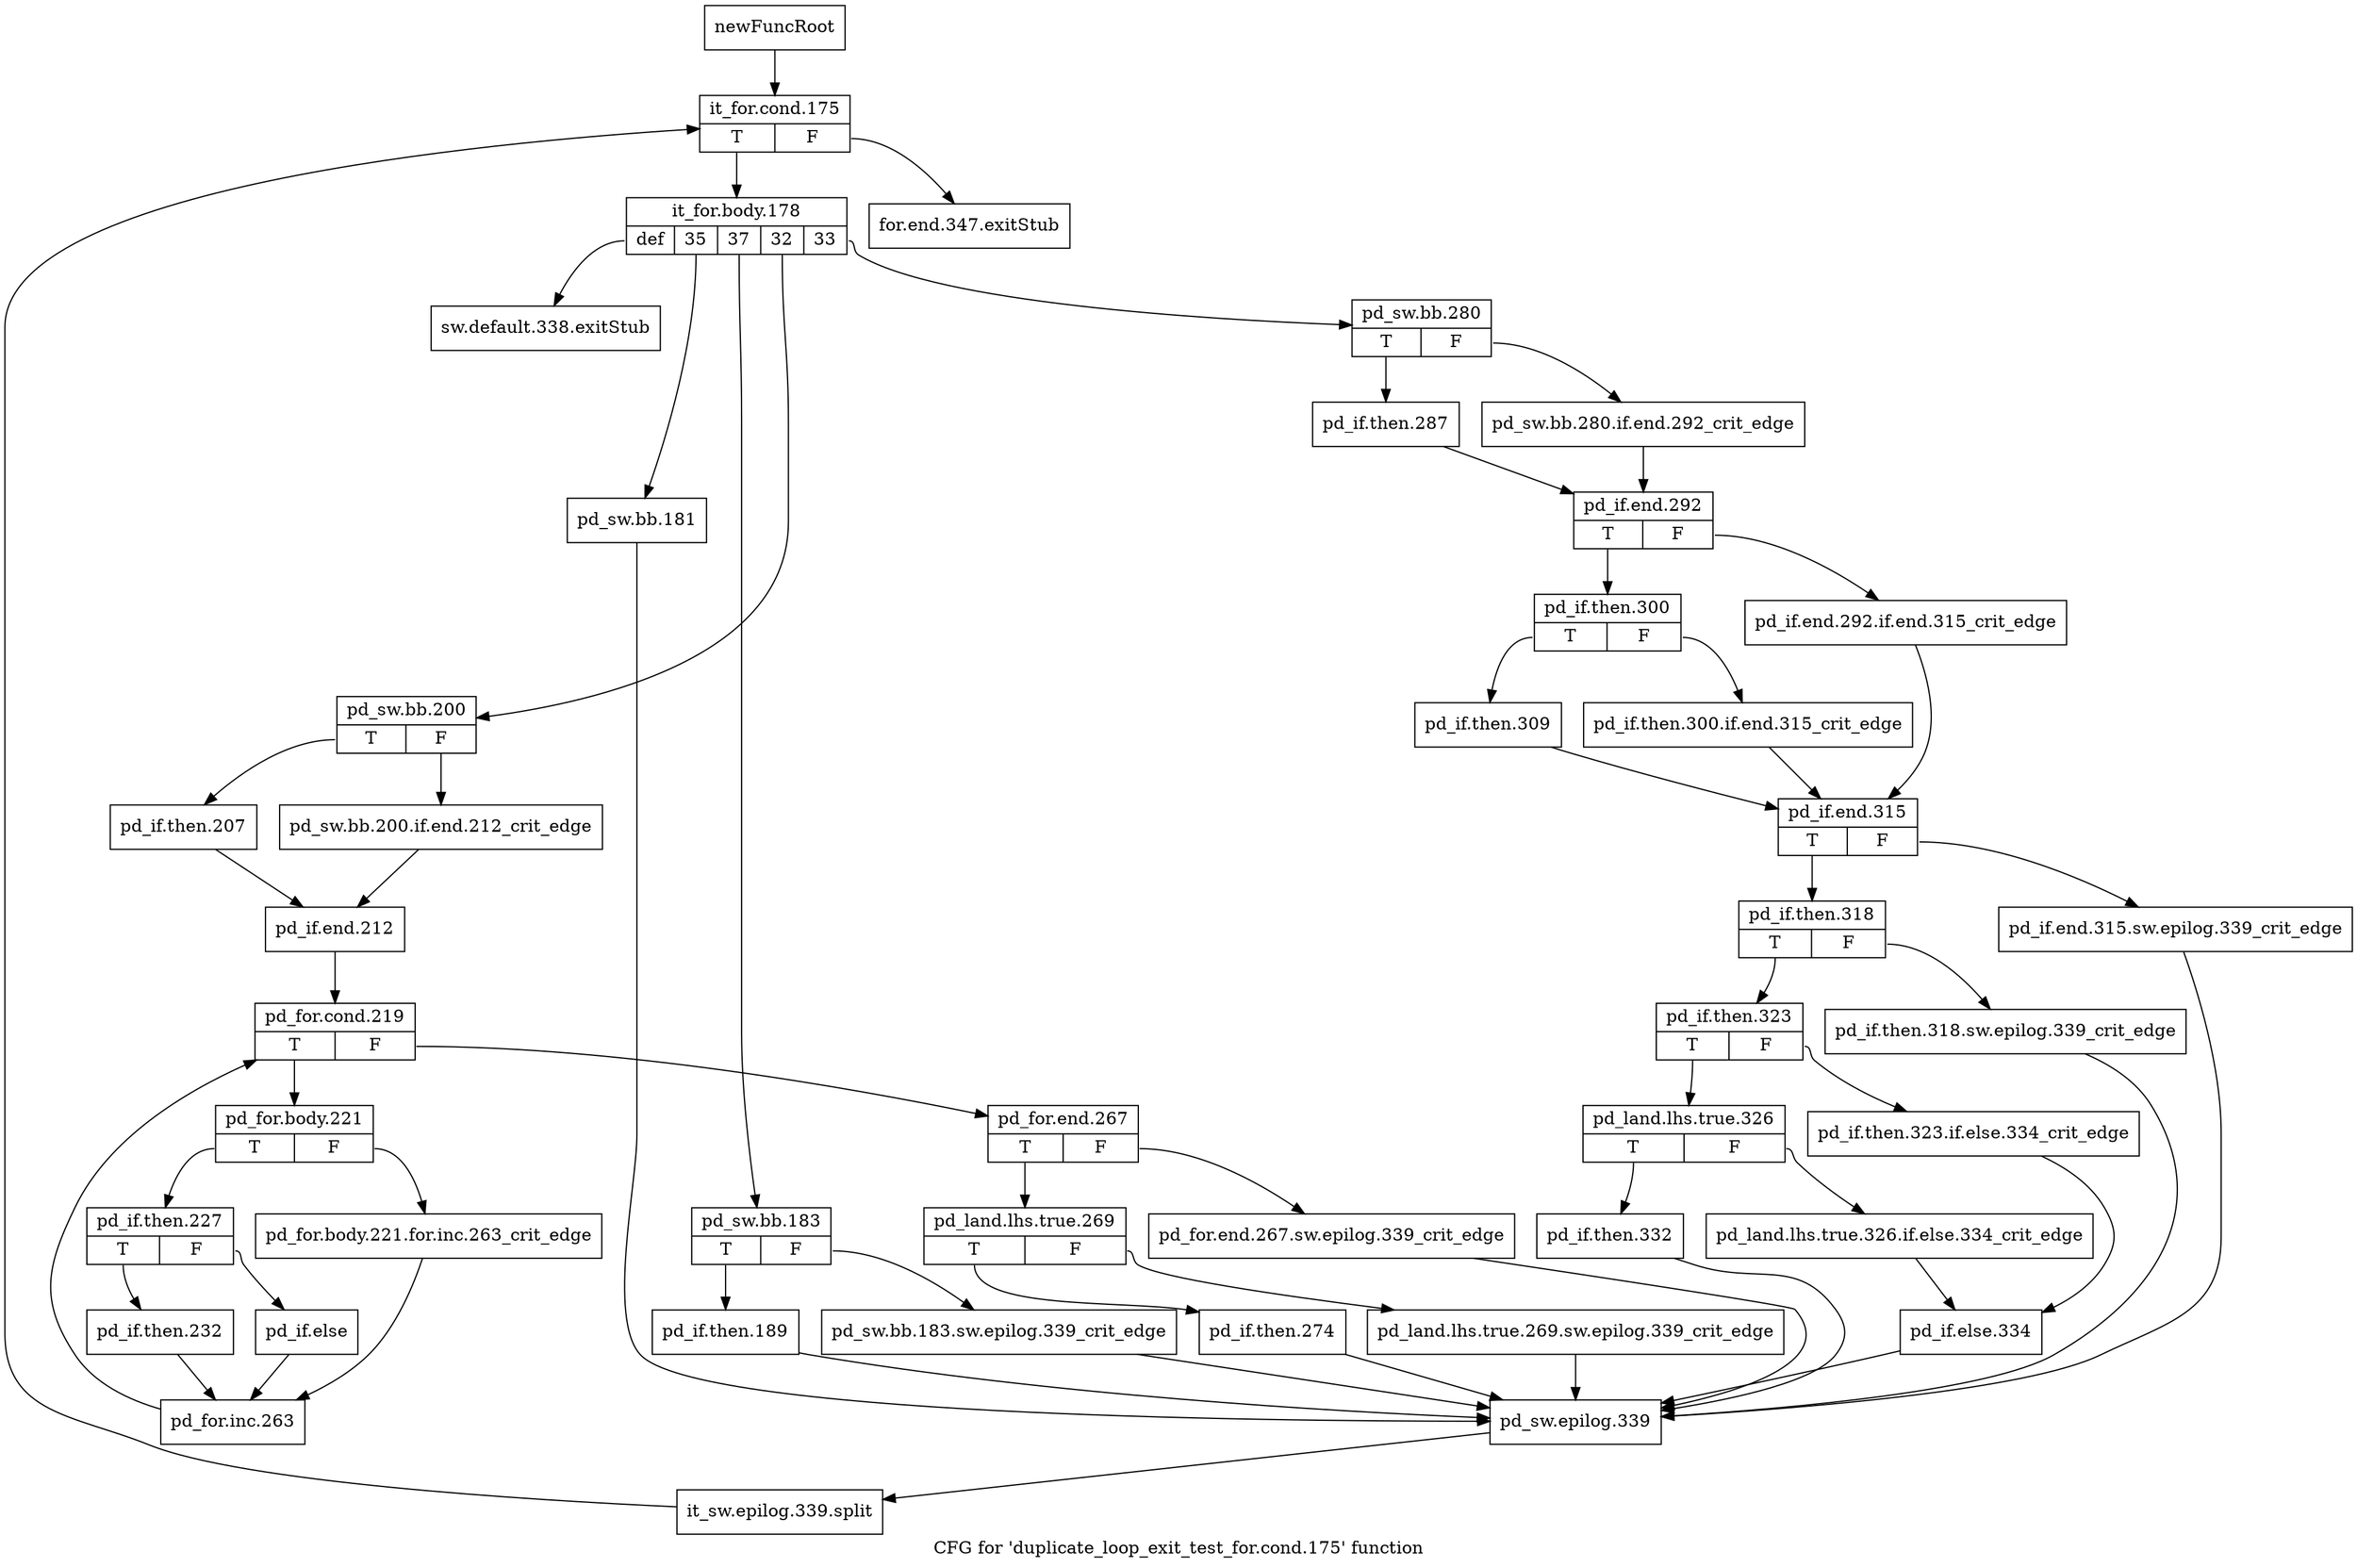 digraph "CFG for 'duplicate_loop_exit_test_for.cond.175' function" {
	label="CFG for 'duplicate_loop_exit_test_for.cond.175' function";

	Node0xb390e00 [shape=record,label="{newFuncRoot}"];
	Node0xb390e00 -> Node0xb390ef0;
	Node0xb390e50 [shape=record,label="{for.end.347.exitStub}"];
	Node0xb390ea0 [shape=record,label="{sw.default.338.exitStub}"];
	Node0xb390ef0 [shape=record,label="{it_for.cond.175|{<s0>T|<s1>F}}"];
	Node0xb390ef0:s0 -> Node0xb390f40;
	Node0xb390ef0:s1 -> Node0xb390e50;
	Node0xb390f40 [shape=record,label="{it_for.body.178|{<s0>def|<s1>35|<s2>37|<s3>32|<s4>33}}"];
	Node0xb390f40:s0 -> Node0xb390ea0;
	Node0xb390f40:s1 -> Node0xb391b20;
	Node0xb390f40:s2 -> Node0xb391a30;
	Node0xb390f40:s3 -> Node0xb391530;
	Node0xb390f40:s4 -> Node0xb390f90;
	Node0xb390f90 [shape=record,label="{pd_sw.bb.280|{<s0>T|<s1>F}}"];
	Node0xb390f90:s0 -> Node0xb391030;
	Node0xb390f90:s1 -> Node0xb390fe0;
	Node0xb390fe0 [shape=record,label="{pd_sw.bb.280.if.end.292_crit_edge}"];
	Node0xb390fe0 -> Node0xb391080;
	Node0xb391030 [shape=record,label="{pd_if.then.287}"];
	Node0xb391030 -> Node0xb391080;
	Node0xb391080 [shape=record,label="{pd_if.end.292|{<s0>T|<s1>F}}"];
	Node0xb391080:s0 -> Node0xb391120;
	Node0xb391080:s1 -> Node0xb3910d0;
	Node0xb3910d0 [shape=record,label="{pd_if.end.292.if.end.315_crit_edge}"];
	Node0xb3910d0 -> Node0xb391210;
	Node0xb391120 [shape=record,label="{pd_if.then.300|{<s0>T|<s1>F}}"];
	Node0xb391120:s0 -> Node0xb3911c0;
	Node0xb391120:s1 -> Node0xb391170;
	Node0xb391170 [shape=record,label="{pd_if.then.300.if.end.315_crit_edge}"];
	Node0xb391170 -> Node0xb391210;
	Node0xb3911c0 [shape=record,label="{pd_if.then.309}"];
	Node0xb3911c0 -> Node0xb391210;
	Node0xb391210 [shape=record,label="{pd_if.end.315|{<s0>T|<s1>F}}"];
	Node0xb391210:s0 -> Node0xb3912b0;
	Node0xb391210:s1 -> Node0xb391260;
	Node0xb391260 [shape=record,label="{pd_if.end.315.sw.epilog.339_crit_edge}"];
	Node0xb391260 -> Node0xb391b70;
	Node0xb3912b0 [shape=record,label="{pd_if.then.318|{<s0>T|<s1>F}}"];
	Node0xb3912b0:s0 -> Node0xb391350;
	Node0xb3912b0:s1 -> Node0xb391300;
	Node0xb391300 [shape=record,label="{pd_if.then.318.sw.epilog.339_crit_edge}"];
	Node0xb391300 -> Node0xb391b70;
	Node0xb391350 [shape=record,label="{pd_if.then.323|{<s0>T|<s1>F}}"];
	Node0xb391350:s0 -> Node0xb3913f0;
	Node0xb391350:s1 -> Node0xb3913a0;
	Node0xb3913a0 [shape=record,label="{pd_if.then.323.if.else.334_crit_edge}"];
	Node0xb3913a0 -> Node0xb391490;
	Node0xb3913f0 [shape=record,label="{pd_land.lhs.true.326|{<s0>T|<s1>F}}"];
	Node0xb3913f0:s0 -> Node0xb3914e0;
	Node0xb3913f0:s1 -> Node0xb391440;
	Node0xb391440 [shape=record,label="{pd_land.lhs.true.326.if.else.334_crit_edge}"];
	Node0xb391440 -> Node0xb391490;
	Node0xb391490 [shape=record,label="{pd_if.else.334}"];
	Node0xb391490 -> Node0xb391b70;
	Node0xb3914e0 [shape=record,label="{pd_if.then.332}"];
	Node0xb3914e0 -> Node0xb391b70;
	Node0xb391530 [shape=record,label="{pd_sw.bb.200|{<s0>T|<s1>F}}"];
	Node0xb391530:s0 -> Node0xb3915d0;
	Node0xb391530:s1 -> Node0xb391580;
	Node0xb391580 [shape=record,label="{pd_sw.bb.200.if.end.212_crit_edge}"];
	Node0xb391580 -> Node0xb391620;
	Node0xb3915d0 [shape=record,label="{pd_if.then.207}"];
	Node0xb3915d0 -> Node0xb391620;
	Node0xb391620 [shape=record,label="{pd_if.end.212}"];
	Node0xb391620 -> Node0xb391670;
	Node0xb391670 [shape=record,label="{pd_for.cond.219|{<s0>T|<s1>F}}"];
	Node0xb391670:s0 -> Node0xb391850;
	Node0xb391670:s1 -> Node0xb3916c0;
	Node0xb3916c0 [shape=record,label="{pd_for.end.267|{<s0>T|<s1>F}}"];
	Node0xb3916c0:s0 -> Node0xb391760;
	Node0xb3916c0:s1 -> Node0xb391710;
	Node0xb391710 [shape=record,label="{pd_for.end.267.sw.epilog.339_crit_edge}"];
	Node0xb391710 -> Node0xb391b70;
	Node0xb391760 [shape=record,label="{pd_land.lhs.true.269|{<s0>T|<s1>F}}"];
	Node0xb391760:s0 -> Node0xb391800;
	Node0xb391760:s1 -> Node0xb3917b0;
	Node0xb3917b0 [shape=record,label="{pd_land.lhs.true.269.sw.epilog.339_crit_edge}"];
	Node0xb3917b0 -> Node0xb391b70;
	Node0xb391800 [shape=record,label="{pd_if.then.274}"];
	Node0xb391800 -> Node0xb391b70;
	Node0xb391850 [shape=record,label="{pd_for.body.221|{<s0>T|<s1>F}}"];
	Node0xb391850:s0 -> Node0xb3918f0;
	Node0xb391850:s1 -> Node0xb3918a0;
	Node0xb3918a0 [shape=record,label="{pd_for.body.221.for.inc.263_crit_edge}"];
	Node0xb3918a0 -> Node0xb3919e0;
	Node0xb3918f0 [shape=record,label="{pd_if.then.227|{<s0>T|<s1>F}}"];
	Node0xb3918f0:s0 -> Node0xb391990;
	Node0xb3918f0:s1 -> Node0xb391940;
	Node0xb391940 [shape=record,label="{pd_if.else}"];
	Node0xb391940 -> Node0xb3919e0;
	Node0xb391990 [shape=record,label="{pd_if.then.232}"];
	Node0xb391990 -> Node0xb3919e0;
	Node0xb3919e0 [shape=record,label="{pd_for.inc.263}"];
	Node0xb3919e0 -> Node0xb391670;
	Node0xb391a30 [shape=record,label="{pd_sw.bb.183|{<s0>T|<s1>F}}"];
	Node0xb391a30:s0 -> Node0xb391ad0;
	Node0xb391a30:s1 -> Node0xb391a80;
	Node0xb391a80 [shape=record,label="{pd_sw.bb.183.sw.epilog.339_crit_edge}"];
	Node0xb391a80 -> Node0xb391b70;
	Node0xb391ad0 [shape=record,label="{pd_if.then.189}"];
	Node0xb391ad0 -> Node0xb391b70;
	Node0xb391b20 [shape=record,label="{pd_sw.bb.181}"];
	Node0xb391b20 -> Node0xb391b70;
	Node0xb391b70 [shape=record,label="{pd_sw.epilog.339}"];
	Node0xb391b70 -> Node0xf7692b0;
	Node0xf7692b0 [shape=record,label="{it_sw.epilog.339.split}"];
	Node0xf7692b0 -> Node0xb390ef0;
}
